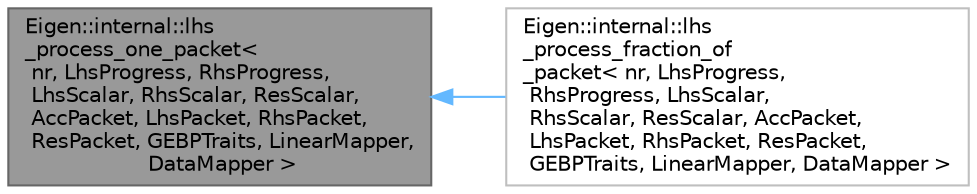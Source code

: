 digraph "Eigen::internal::lhs_process_one_packet&lt; nr, LhsProgress, RhsProgress, LhsScalar, RhsScalar, ResScalar, AccPacket, LhsPacket, RhsPacket, ResPacket, GEBPTraits, LinearMapper, DataMapper &gt;"
{
 // LATEX_PDF_SIZE
  bgcolor="transparent";
  edge [fontname=Helvetica,fontsize=10,labelfontname=Helvetica,labelfontsize=10];
  node [fontname=Helvetica,fontsize=10,shape=box,height=0.2,width=0.4];
  rankdir="LR";
  Node1 [id="Node000001",label="Eigen::internal::lhs\l_process_one_packet\<\l nr, LhsProgress, RhsProgress,\l LhsScalar, RhsScalar, ResScalar,\l AccPacket, LhsPacket, RhsPacket,\l ResPacket, GEBPTraits, LinearMapper,\l DataMapper \>",height=0.2,width=0.4,color="gray40", fillcolor="grey60", style="filled", fontcolor="black",tooltip=" "];
  Node1 -> Node2 [id="edge2_Node000001_Node000002",dir="back",color="steelblue1",style="solid",tooltip=" "];
  Node2 [id="Node000002",label="Eigen::internal::lhs\l_process_fraction_of\l_packet\< nr, LhsProgress,\l RhsProgress, LhsScalar,\l RhsScalar, ResScalar, AccPacket,\l LhsPacket, RhsPacket, ResPacket,\l GEBPTraits, LinearMapper, DataMapper \>",height=0.2,width=0.4,color="grey75", fillcolor="white", style="filled",URL="$structEigen_1_1internal_1_1lhs__process__fraction__of__packet.html",tooltip=" "];
}
